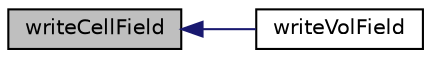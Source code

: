 digraph "writeCellField"
{
  bgcolor="transparent";
  edge [fontname="Helvetica",fontsize="10",labelfontname="Helvetica",labelfontsize="10"];
  node [fontname="Helvetica",fontsize="10",shape=record];
  rankdir="LR";
  Node1 [label="writeCellField",height=0.2,width=0.4,color="black", fillcolor="grey75", style="filled" fontcolor="black"];
  Node1 -> Node2 [dir="back",color="midnightblue",fontsize="10",style="solid",fontname="Helvetica"];
  Node2 [label="writeVolField",height=0.2,width=0.4,color="black",URL="$namespaceFoam_1_1ensightOutput_1_1Detail.html#a83763c6ecbbfea5ade1ef04c3a751c54",tooltip="Write volume field component-wise. "];
}
